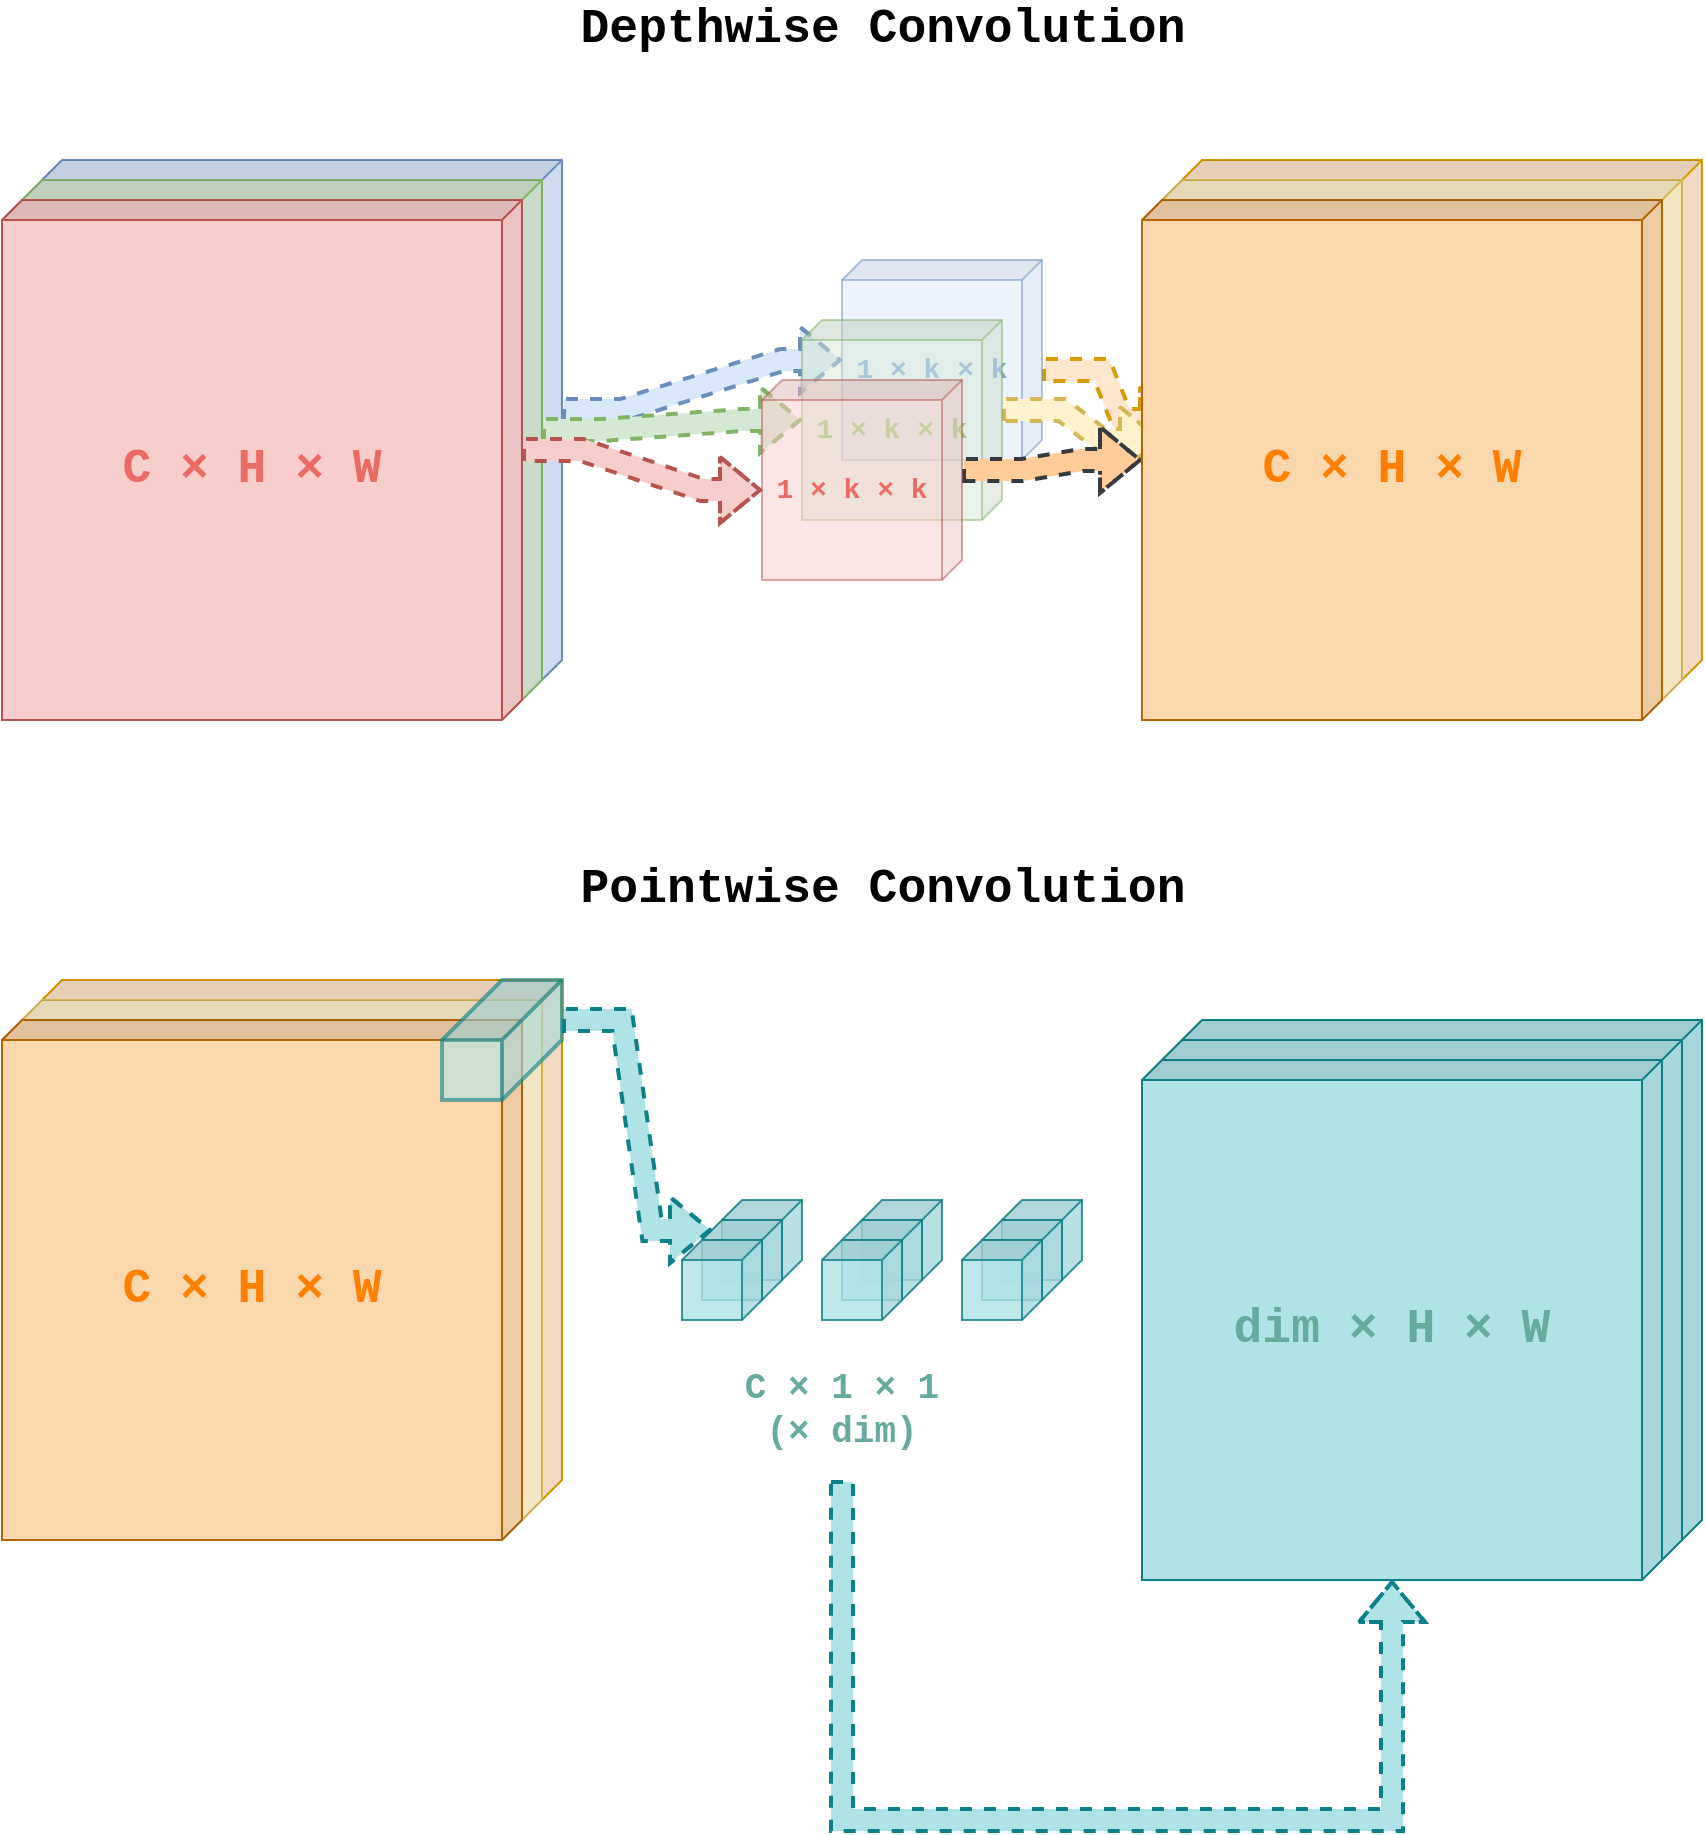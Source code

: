 <mxfile version="20.5.3" type="device"><diagram id="PexWivR482KRprDQfI-K" name="第 1 页"><mxGraphModel dx="1650" dy="1160" grid="1" gridSize="10" guides="1" tooltips="1" connect="1" arrows="1" fold="1" page="1" pageScale="1" pageWidth="827" pageHeight="1169" math="0" shadow="0"><root><mxCell id="0"/><mxCell id="1" parent="0"/><mxCell id="oobPu7YbDGRaO6MXYm0u-202" value="&lt;font color=&quot;#67ab9f&quot; face=&quot;Courier New&quot;&gt;&lt;span style=&quot;font-size: 24px;&quot;&gt;&lt;b style=&quot;&quot;&gt;dim × H × W&lt;/b&gt;&lt;/span&gt;&lt;/font&gt;" style="shape=cube;whiteSpace=wrap;html=1;boundedLbl=1;backgroundOutline=1;darkOpacity=0.05;darkOpacity2=0.1;size=10;direction=south;fillColor=#b0e3e6;strokeColor=#0e8088;fillStyle=auto;" vertex="1" parent="1"><mxGeometry x="820" y="650" width="260" height="260" as="geometry"/></mxCell><mxCell id="oobPu7YbDGRaO6MXYm0u-203" value="&lt;font color=&quot;#67ab9f&quot; face=&quot;Courier New&quot;&gt;&lt;span style=&quot;font-size: 24px;&quot;&gt;&lt;b style=&quot;&quot;&gt;dim × H × W&lt;/b&gt;&lt;/span&gt;&lt;/font&gt;" style="shape=cube;whiteSpace=wrap;html=1;boundedLbl=1;backgroundOutline=1;darkOpacity=0.05;darkOpacity2=0.1;size=10;direction=south;fillColor=#b0e3e6;strokeColor=#0e8088;fillStyle=auto;" vertex="1" parent="1"><mxGeometry x="810" y="660" width="260" height="260" as="geometry"/></mxCell><mxCell id="oobPu7YbDGRaO6MXYm0u-176" style="edgeStyle=entityRelationEdgeStyle;rounded=0;orthogonalLoop=1;jettySize=auto;html=1;exitX=0;exitY=0;exitDx=125;exitDy=0;exitPerimeter=0;fillColor=#dae8fc;strokeColor=#6c8ebf;strokeWidth=2;shape=flexArrow;dashed=1;" edge="1" parent="1" source="oobPu7YbDGRaO6MXYm0u-2" target="oobPu7YbDGRaO6MXYm0u-167"><mxGeometry relative="1" as="geometry"/></mxCell><mxCell id="oobPu7YbDGRaO6MXYm0u-2" value="" style="shape=cube;whiteSpace=wrap;html=1;boundedLbl=1;backgroundOutline=1;darkOpacity=0.05;darkOpacity2=0.1;size=10;direction=south;fillColor=#dae8fc;strokeColor=#6c8ebf;" vertex="1" parent="1"><mxGeometry x="250" y="220" width="260" height="260" as="geometry"/></mxCell><mxCell id="oobPu7YbDGRaO6MXYm0u-175" style="edgeStyle=entityRelationEdgeStyle;rounded=0;orthogonalLoop=1;jettySize=auto;html=1;exitX=0;exitY=0;exitDx=125;exitDy=0;exitPerimeter=0;fillColor=#d5e8d4;strokeColor=#82b366;strokeWidth=2;shape=flexArrow;dashed=1;" edge="1" parent="1" source="oobPu7YbDGRaO6MXYm0u-3" target="oobPu7YbDGRaO6MXYm0u-168"><mxGeometry relative="1" as="geometry"/></mxCell><mxCell id="oobPu7YbDGRaO6MXYm0u-3" value="" style="shape=cube;whiteSpace=wrap;html=1;boundedLbl=1;backgroundOutline=1;darkOpacity=0.05;darkOpacity2=0.1;size=10;direction=south;fillColor=#d5e8d4;strokeColor=#82b366;" vertex="1" parent="1"><mxGeometry x="240" y="230" width="260" height="260" as="geometry"/></mxCell><mxCell id="oobPu7YbDGRaO6MXYm0u-174" style="edgeStyle=entityRelationEdgeStyle;rounded=0;orthogonalLoop=1;jettySize=auto;html=1;exitX=0;exitY=0;exitDx=125;exitDy=0;exitPerimeter=0;entryX=0;entryY=0;entryDx=55;entryDy=100;entryPerimeter=0;fillColor=#f8cecc;strokeColor=#b85450;strokeWidth=2;shape=flexArrow;dashed=1;" edge="1" parent="1" source="oobPu7YbDGRaO6MXYm0u-4" target="oobPu7YbDGRaO6MXYm0u-169"><mxGeometry relative="1" as="geometry"/></mxCell><mxCell id="oobPu7YbDGRaO6MXYm0u-4" value="&lt;font color=&quot;#ea6b66&quot; style=&quot;font-size: 24px;&quot; face=&quot;Courier New&quot;&gt;&lt;b style=&quot;&quot;&gt;C × H × W&lt;/b&gt;&lt;/font&gt;" style="shape=cube;whiteSpace=wrap;html=1;boundedLbl=1;backgroundOutline=1;darkOpacity=0.05;darkOpacity2=0.1;size=10;direction=south;fillColor=#f8cecc;strokeColor=#b85450;fillStyle=auto;" vertex="1" parent="1"><mxGeometry x="230" y="240" width="260" height="260" as="geometry"/></mxCell><mxCell id="oobPu7YbDGRaO6MXYm0u-184" style="edgeStyle=entityRelationEdgeStyle;shape=flexArrow;rounded=0;jumpSize=100;orthogonalLoop=1;jettySize=auto;html=1;exitX=0;exitY=0;exitDx=45;exitDy=0;exitPerimeter=0;dashed=1;strokeWidth=2;fillColor=#ffe6cc;strokeColor=#d79b00;" edge="1" parent="1" target="oobPu7YbDGRaO6MXYm0u-179"><mxGeometry relative="1" as="geometry"><mxPoint x="750" y="325" as="sourcePoint"/></mxGeometry></mxCell><mxCell id="oobPu7YbDGRaO6MXYm0u-167" value="&lt;b style=&quot;font-family: &amp;quot;Courier New&amp;quot;; font-size: 14px;&quot;&gt;&lt;font color=&quot;#7ea6e0&quot;&gt;1 × k × k&lt;/font&gt;&lt;/b&gt;" style="shape=cube;whiteSpace=wrap;html=1;boundedLbl=1;backgroundOutline=1;darkOpacity=0.05;darkOpacity2=0.1;size=10;direction=south;fillColor=#dae8fc;strokeColor=#6c8ebf;opacity=50;" vertex="1" parent="1"><mxGeometry x="650" y="270" width="100" height="100" as="geometry"/></mxCell><mxCell id="oobPu7YbDGRaO6MXYm0u-183" style="edgeStyle=entityRelationEdgeStyle;shape=flexArrow;rounded=0;jumpSize=100;orthogonalLoop=1;jettySize=auto;html=1;exitX=0;exitY=0;exitDx=45;exitDy=0;exitPerimeter=0;dashed=1;strokeWidth=2;fillColor=#fff2cc;strokeColor=#d6b656;" edge="1" parent="1" source="oobPu7YbDGRaO6MXYm0u-168" target="oobPu7YbDGRaO6MXYm0u-180"><mxGeometry relative="1" as="geometry"/></mxCell><mxCell id="oobPu7YbDGRaO6MXYm0u-168" value="&lt;b style=&quot;font-family: &amp;quot;Courier New&amp;quot;; font-size: 14px;&quot;&gt;&lt;font color=&quot;#97d077&quot;&gt;1 × k × k&lt;/font&gt;&lt;/b&gt;" style="shape=cube;whiteSpace=wrap;html=1;boundedLbl=1;backgroundOutline=1;darkOpacity=0.05;darkOpacity2=0.1;size=10;direction=south;fillColor=#d5e8d4;strokeColor=#82b366;opacity=50;" vertex="1" parent="1"><mxGeometry x="630" y="300" width="100" height="100" as="geometry"/></mxCell><mxCell id="oobPu7YbDGRaO6MXYm0u-182" style="edgeStyle=entityRelationEdgeStyle;shape=flexArrow;rounded=0;jumpSize=100;orthogonalLoop=1;jettySize=auto;html=1;exitX=0;exitY=0;exitDx=45;exitDy=0;exitPerimeter=0;dashed=1;strokeWidth=2;fillColor=#ffcc99;strokeColor=#36393d;" edge="1" parent="1" source="oobPu7YbDGRaO6MXYm0u-169" target="oobPu7YbDGRaO6MXYm0u-181"><mxGeometry relative="1" as="geometry"/></mxCell><mxCell id="oobPu7YbDGRaO6MXYm0u-169" value="&lt;font color=&quot;#ea6b66&quot; style=&quot;font-size: 14px;&quot; face=&quot;Courier New&quot;&gt;&lt;b style=&quot;&quot;&gt;1 × k × k&lt;/b&gt;&lt;/font&gt;" style="shape=cube;whiteSpace=wrap;html=1;boundedLbl=1;backgroundOutline=1;darkOpacity=0.05;darkOpacity2=0.1;size=10;direction=south;fillColor=#f8cecc;strokeColor=#b85450;fillStyle=auto;opacity=50;" vertex="1" parent="1"><mxGeometry x="610" y="330" width="100" height="100" as="geometry"/></mxCell><mxCell id="oobPu7YbDGRaO6MXYm0u-179" value="" style="shape=cube;whiteSpace=wrap;html=1;boundedLbl=1;backgroundOutline=1;darkOpacity=0.05;darkOpacity2=0.1;size=10;direction=south;fillColor=#ffe6cc;strokeColor=#d79b00;" vertex="1" parent="1"><mxGeometry x="820" y="220" width="260" height="260" as="geometry"/></mxCell><mxCell id="oobPu7YbDGRaO6MXYm0u-180" value="" style="shape=cube;whiteSpace=wrap;html=1;boundedLbl=1;backgroundOutline=1;darkOpacity=0.05;darkOpacity2=0.1;size=10;direction=south;fillColor=#fff2cc;strokeColor=#d6b656;" vertex="1" parent="1"><mxGeometry x="810" y="230" width="260" height="260" as="geometry"/></mxCell><mxCell id="oobPu7YbDGRaO6MXYm0u-181" value="&lt;b style=&quot;font-family: &amp;quot;Courier New&amp;quot;; font-size: 24px;&quot;&gt;&lt;font color=&quot;#ff8000&quot;&gt;C × H × W&lt;/font&gt;&lt;/b&gt;" style="shape=cube;whiteSpace=wrap;html=1;boundedLbl=1;backgroundOutline=1;darkOpacity=0.05;darkOpacity2=0.1;size=10;direction=south;fillColor=#fad7ac;strokeColor=#b46504;fillStyle=auto;" vertex="1" parent="1"><mxGeometry x="800" y="240" width="260" height="260" as="geometry"/></mxCell><mxCell id="oobPu7YbDGRaO6MXYm0u-198" value="&lt;font color=&quot;#67ab9f&quot; face=&quot;Courier New&quot;&gt;&lt;span style=&quot;font-size: 24px;&quot;&gt;&lt;b style=&quot;&quot;&gt;dim × H × W&lt;/b&gt;&lt;/span&gt;&lt;/font&gt;" style="shape=cube;whiteSpace=wrap;html=1;boundedLbl=1;backgroundOutline=1;darkOpacity=0.05;darkOpacity2=0.1;size=10;direction=south;fillColor=#b0e3e6;strokeColor=#0e8088;fillStyle=auto;" vertex="1" parent="1"><mxGeometry x="800" y="670" width="260" height="260" as="geometry"/></mxCell><mxCell id="oobPu7YbDGRaO6MXYm0u-199" value="" style="curved=1;endArrow=classic;html=1;rounded=0;dashed=1;strokeWidth=2;fontFamily=Courier New;fontSize=18;fontColor=#67AB9F;shape=flexArrow;elbow=vertical;jumpSize=100;fillColor=#b0e3e6;strokeColor=#0e8088;entryX=0;entryY=0;entryDx=260;entryDy=135;entryPerimeter=0;exitX=0.5;exitY=1;exitDx=0;exitDy=0;" edge="1" parent="1" source="oobPu7YbDGRaO6MXYm0u-221" target="oobPu7YbDGRaO6MXYm0u-198"><mxGeometry width="50" height="50" relative="1" as="geometry"><mxPoint x="630" y="950" as="sourcePoint"/><mxPoint x="1000" y="800" as="targetPoint"/><Array as="points"><mxPoint x="650" y="1050"/><mxPoint x="925" y="1050"/></Array></mxGeometry></mxCell><mxCell id="oobPu7YbDGRaO6MXYm0u-211" value="&lt;font style=&quot;font-size: 24px;&quot;&gt;Depthwise Convolution&lt;/font&gt;" style="text;html=1;strokeColor=none;fillColor=none;align=center;verticalAlign=middle;whiteSpace=wrap;rounded=0;fillStyle=auto;strokeWidth=2;fontFamily=Courier New;fontSize=18;fontColor=#000000;opacity=80;fontStyle=1" vertex="1" parent="1"><mxGeometry x="502.5" y="140" width="335" height="30" as="geometry"/></mxCell><mxCell id="oobPu7YbDGRaO6MXYm0u-212" value="&lt;font style=&quot;font-size: 24px;&quot;&gt;Pointwise Convolution&lt;/font&gt;" style="text;html=1;strokeColor=none;fillColor=none;align=center;verticalAlign=middle;whiteSpace=wrap;rounded=0;fillStyle=auto;strokeWidth=2;fontFamily=Courier New;fontSize=18;fontColor=#000000;opacity=80;fontStyle=1" vertex="1" parent="1"><mxGeometry x="502.5" y="570" width="335" height="30" as="geometry"/></mxCell><mxCell id="oobPu7YbDGRaO6MXYm0u-213" value="" style="shape=cube;whiteSpace=wrap;html=1;boundedLbl=1;backgroundOutline=1;darkOpacity=0.05;darkOpacity2=0.1;size=10;direction=south;fillColor=#ffe6cc;strokeColor=#d79b00;" vertex="1" parent="1"><mxGeometry x="250" y="630" width="260" height="260" as="geometry"/></mxCell><mxCell id="oobPu7YbDGRaO6MXYm0u-214" value="" style="shape=cube;whiteSpace=wrap;html=1;boundedLbl=1;backgroundOutline=1;darkOpacity=0.05;darkOpacity2=0.1;size=10;direction=south;fillColor=#fff2cc;strokeColor=#d6b656;" vertex="1" parent="1"><mxGeometry x="240" y="640" width="260" height="260" as="geometry"/></mxCell><mxCell id="oobPu7YbDGRaO6MXYm0u-215" value="&lt;b style=&quot;font-family: &amp;quot;Courier New&amp;quot;; font-size: 24px;&quot;&gt;&lt;font color=&quot;#ff8000&quot;&gt;C × H × W&lt;/font&gt;&lt;/b&gt;" style="shape=cube;whiteSpace=wrap;html=1;boundedLbl=1;backgroundOutline=1;darkOpacity=0.05;darkOpacity2=0.1;size=10;direction=south;fillColor=#fad7ac;strokeColor=#b46504;fillStyle=auto;" vertex="1" parent="1"><mxGeometry x="230" y="650" width="260" height="260" as="geometry"/></mxCell><mxCell id="oobPu7YbDGRaO6MXYm0u-216" value="" style="shape=cube;whiteSpace=wrap;html=1;boundedLbl=1;backgroundOutline=1;darkOpacity=0.05;darkOpacity2=0.1;size=10;direction=south;fillColor=#b0e3e6;strokeColor=#0e8088;opacity=80;" vertex="1" parent="1"><mxGeometry x="590" y="740" width="40" height="40" as="geometry"/></mxCell><mxCell id="oobPu7YbDGRaO6MXYm0u-217" value="" style="shape=cube;whiteSpace=wrap;html=1;boundedLbl=1;backgroundOutline=1;darkOpacity=0.05;darkOpacity2=0.1;size=10;direction=south;fillColor=#b0e3e6;strokeColor=#0e8088;opacity=80;" vertex="1" parent="1"><mxGeometry x="580" y="750" width="40" height="40" as="geometry"/></mxCell><mxCell id="oobPu7YbDGRaO6MXYm0u-218" value="" style="shape=cube;whiteSpace=wrap;html=1;boundedLbl=1;backgroundOutline=1;darkOpacity=0.05;darkOpacity2=0.1;size=10;direction=south;fillColor=#b0e3e6;strokeColor=#0e8088;fillStyle=auto;opacity=80;" vertex="1" parent="1"><mxGeometry x="570" y="760" width="40" height="40" as="geometry"/></mxCell><mxCell id="oobPu7YbDGRaO6MXYm0u-219" style="edgeStyle=entityRelationEdgeStyle;shape=flexArrow;rounded=0;jumpSize=100;orthogonalLoop=1;jettySize=auto;html=1;exitX=0;exitY=0;exitDx=20;exitDy=0;exitPerimeter=0;entryX=0;entryY=0;entryDx=5;entryDy=35;entryPerimeter=0;dashed=1;strokeWidth=2;fontFamily=Courier New;fontSize=14;fontColor=#FF8000;fillColor=#b0e3e6;strokeColor=#0e8088;" edge="1" parent="1" source="oobPu7YbDGRaO6MXYm0u-220" target="oobPu7YbDGRaO6MXYm0u-217"><mxGeometry relative="1" as="geometry"/></mxCell><mxCell id="oobPu7YbDGRaO6MXYm0u-220" value="" style="shape=cube;whiteSpace=wrap;html=1;boundedLbl=1;backgroundOutline=1;darkOpacity=0.05;darkOpacity2=0.1;size=30;direction=south;fillColor=#b0e3e6;strokeColor=#0e8088;fillStyle=auto;opacity=60;strokeWidth=2;" vertex="1" parent="1"><mxGeometry x="450" y="630" width="60" height="60" as="geometry"/></mxCell><mxCell id="oobPu7YbDGRaO6MXYm0u-221" value="&lt;font style=&quot;font-size: 18px;&quot;&gt;C × 1 × 1 &lt;br&gt;(× dim)&lt;/font&gt;" style="text;html=1;strokeColor=none;fillColor=none;align=center;verticalAlign=middle;whiteSpace=wrap;rounded=0;fillStyle=auto;strokeWidth=2;fontFamily=Courier New;fontSize=17;fontColor=#67AB9F;opacity=60;fontStyle=1" vertex="1" parent="1"><mxGeometry x="590" y="810" width="120" height="70" as="geometry"/></mxCell><mxCell id="oobPu7YbDGRaO6MXYm0u-222" value="" style="shape=cube;whiteSpace=wrap;html=1;boundedLbl=1;backgroundOutline=1;darkOpacity=0.05;darkOpacity2=0.1;size=10;direction=south;fillColor=#b0e3e6;strokeColor=#0e8088;opacity=80;" vertex="1" parent="1"><mxGeometry x="660" y="740" width="40" height="40" as="geometry"/></mxCell><mxCell id="oobPu7YbDGRaO6MXYm0u-223" value="" style="shape=cube;whiteSpace=wrap;html=1;boundedLbl=1;backgroundOutline=1;darkOpacity=0.05;darkOpacity2=0.1;size=10;direction=south;fillColor=#b0e3e6;strokeColor=#0e8088;opacity=80;" vertex="1" parent="1"><mxGeometry x="650" y="750" width="40" height="40" as="geometry"/></mxCell><mxCell id="oobPu7YbDGRaO6MXYm0u-224" value="" style="shape=cube;whiteSpace=wrap;html=1;boundedLbl=1;backgroundOutline=1;darkOpacity=0.05;darkOpacity2=0.1;size=10;direction=south;fillColor=#b0e3e6;strokeColor=#0e8088;fillStyle=auto;opacity=80;" vertex="1" parent="1"><mxGeometry x="640" y="760" width="40" height="40" as="geometry"/></mxCell><mxCell id="oobPu7YbDGRaO6MXYm0u-225" value="" style="shape=cube;whiteSpace=wrap;html=1;boundedLbl=1;backgroundOutline=1;darkOpacity=0.05;darkOpacity2=0.1;size=10;direction=south;fillColor=#b0e3e6;strokeColor=#0e8088;opacity=80;" vertex="1" parent="1"><mxGeometry x="730" y="740" width="40" height="40" as="geometry"/></mxCell><mxCell id="oobPu7YbDGRaO6MXYm0u-226" value="" style="shape=cube;whiteSpace=wrap;html=1;boundedLbl=1;backgroundOutline=1;darkOpacity=0.05;darkOpacity2=0.1;size=10;direction=south;fillColor=#b0e3e6;strokeColor=#0e8088;opacity=80;" vertex="1" parent="1"><mxGeometry x="720" y="750" width="40" height="40" as="geometry"/></mxCell><mxCell id="oobPu7YbDGRaO6MXYm0u-227" value="" style="shape=cube;whiteSpace=wrap;html=1;boundedLbl=1;backgroundOutline=1;darkOpacity=0.05;darkOpacity2=0.1;size=10;direction=south;fillColor=#b0e3e6;strokeColor=#0e8088;fillStyle=auto;opacity=80;" vertex="1" parent="1"><mxGeometry x="710" y="760" width="40" height="40" as="geometry"/></mxCell></root></mxGraphModel></diagram></mxfile>